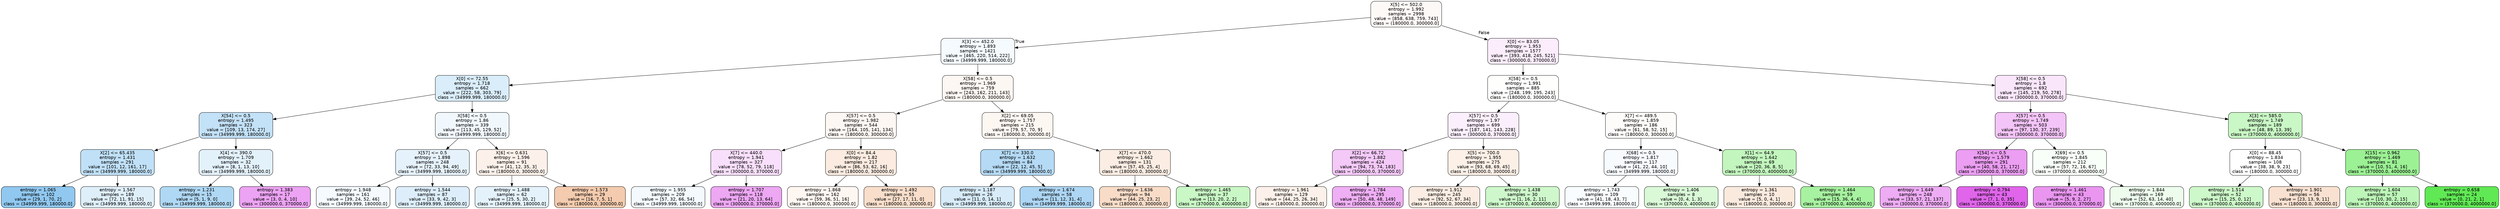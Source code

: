 digraph Tree {
node [shape=box, style="filled, rounded", color="black", fontname=helvetica] ;
edge [fontname=helvetica] ;
0 [label="X[5] <= 502.0\nentropy = 1.992\nsamples = 2998\nvalue = [858, 638, 759, 743]\nclass = (180000.0, 300000.0]", fillcolor="#e581390b"] ;
1 [label="X[3] <= 452.0\nentropy = 1.893\nsamples = 1421\nvalue = [465, 220, 514, 222]\nclass = (34999.999, 180000.0]", fillcolor="#399de50d"] ;
0 -> 1 [labeldistance=2.5, labelangle=45, headlabel="True"] ;
2 [label="X[0] <= 72.55\nentropy = 1.718\nsamples = 662\nvalue = [222, 58, 303, 79]\nclass = (34999.999, 180000.0]", fillcolor="#399de52f"] ;
1 -> 2 ;
3 [label="X[54] <= 0.5\nentropy = 1.495\nsamples = 323\nvalue = [109, 13, 174, 27]\nclass = (34999.999, 180000.0]", fillcolor="#399de54d"] ;
2 -> 3 ;
4 [label="X[2] <= 65.435\nentropy = 1.431\nsamples = 291\nvalue = [101, 12, 161, 17]\nclass = (34999.999, 180000.0]", fillcolor="#399de551"] ;
3 -> 4 ;
5 [label="entropy = 1.065\nsamples = 102\nvalue = [29, 1, 70, 2]\nclass = (34999.999, 180000.0]", fillcolor="#399de58f"] ;
4 -> 5 ;
6 [label="entropy = 1.567\nsamples = 189\nvalue = [72, 11, 91, 15]\nclass = (34999.999, 180000.0]", fillcolor="#399de529"] ;
4 -> 6 ;
7 [label="X[4] <= 390.0\nentropy = 1.709\nsamples = 32\nvalue = [8, 1, 13, 10]\nclass = (34999.999, 180000.0]", fillcolor="#399de523"] ;
3 -> 7 ;
8 [label="entropy = 1.231\nsamples = 15\nvalue = [5, 1, 9, 0]\nclass = (34999.999, 180000.0]", fillcolor="#399de566"] ;
7 -> 8 ;
9 [label="entropy = 1.383\nsamples = 17\nvalue = [3, 0, 4, 10]\nclass = (300000.0, 370000.0]", fillcolor="#d739e576"] ;
7 -> 9 ;
10 [label="X[58] <= 0.5\nentropy = 1.86\nsamples = 339\nvalue = [113, 45, 129, 52]\nclass = (34999.999, 180000.0]", fillcolor="#399de512"] ;
2 -> 10 ;
11 [label="X[57] <= 0.5\nentropy = 1.898\nsamples = 248\nvalue = [72, 33, 94, 49]\nclass = (34999.999, 180000.0]", fillcolor="#399de520"] ;
10 -> 11 ;
12 [label="entropy = 1.948\nsamples = 161\nvalue = [39, 24, 52, 46]\nclass = (34999.999, 180000.0]", fillcolor="#399de50d"] ;
11 -> 12 ;
13 [label="entropy = 1.544\nsamples = 87\nvalue = [33, 9, 42, 3]\nclass = (34999.999, 180000.0]", fillcolor="#399de52b"] ;
11 -> 13 ;
14 [label="X[6] <= 0.631\nentropy = 1.596\nsamples = 91\nvalue = [41, 12, 35, 3]\nclass = (180000.0, 300000.0]", fillcolor="#e581391b"] ;
10 -> 14 ;
15 [label="entropy = 1.488\nsamples = 62\nvalue = [25, 5, 30, 2]\nclass = (34999.999, 180000.0]", fillcolor="#399de522"] ;
14 -> 15 ;
16 [label="entropy = 1.573\nsamples = 29\nvalue = [16, 7, 5, 1]\nclass = (180000.0, 300000.0]", fillcolor="#e5813968"] ;
14 -> 16 ;
17 [label="X[58] <= 0.5\nentropy = 1.969\nsamples = 759\nvalue = [243, 162, 211, 143]\nclass = (180000.0, 300000.0]", fillcolor="#e581390f"] ;
1 -> 17 ;
18 [label="X[57] <= 0.5\nentropy = 1.982\nsamples = 544\nvalue = [164, 105, 141, 134]\nclass = (180000.0, 300000.0]", fillcolor="#e581390f"] ;
17 -> 18 ;
19 [label="X[7] <= 440.0\nentropy = 1.941\nsamples = 327\nvalue = [78, 52, 79, 118]\nclass = (300000.0, 370000.0]", fillcolor="#d739e528"] ;
18 -> 19 ;
20 [label="entropy = 1.955\nsamples = 209\nvalue = [57, 32, 66, 54]\nclass = (34999.999, 180000.0]", fillcolor="#399de50f"] ;
19 -> 20 ;
21 [label="entropy = 1.707\nsamples = 118\nvalue = [21, 20, 13, 64]\nclass = (300000.0, 370000.0]", fillcolor="#d739e571"] ;
19 -> 21 ;
22 [label="X[0] <= 84.4\nentropy = 1.82\nsamples = 217\nvalue = [86, 53, 62, 16]\nclass = (180000.0, 300000.0]", fillcolor="#e5813927"] ;
18 -> 22 ;
23 [label="entropy = 1.868\nsamples = 162\nvalue = [59, 36, 51, 16]\nclass = (180000.0, 300000.0]", fillcolor="#e5813912"] ;
22 -> 23 ;
24 [label="entropy = 1.492\nsamples = 55\nvalue = [27, 17, 11, 0]\nclass = (180000.0, 300000.0]", fillcolor="#e5813943"] ;
22 -> 24 ;
25 [label="X[2] <= 69.05\nentropy = 1.757\nsamples = 215\nvalue = [79, 57, 70, 9]\nclass = (180000.0, 300000.0]", fillcolor="#e5813910"] ;
17 -> 25 ;
26 [label="X[7] <= 330.0\nentropy = 1.632\nsamples = 84\nvalue = [22, 12, 45, 5]\nclass = (34999.999, 180000.0]", fillcolor="#399de55f"] ;
25 -> 26 ;
27 [label="entropy = 1.187\nsamples = 26\nvalue = [11, 0, 14, 1]\nclass = (34999.999, 180000.0]", fillcolor="#399de533"] ;
26 -> 27 ;
28 [label="entropy = 1.674\nsamples = 58\nvalue = [11, 12, 31, 4]\nclass = (34999.999, 180000.0]", fillcolor="#399de569"] ;
26 -> 28 ;
29 [label="X[7] <= 470.0\nentropy = 1.662\nsamples = 131\nvalue = [57, 45, 25, 4]\nclass = (180000.0, 300000.0]", fillcolor="#e5813924"] ;
25 -> 29 ;
30 [label="entropy = 1.636\nsamples = 94\nvalue = [44, 25, 23, 2]\nclass = (180000.0, 300000.0]", fillcolor="#e5813946"] ;
29 -> 30 ;
31 [label="entropy = 1.465\nsamples = 37\nvalue = [13, 20, 2, 2]\nclass = (370000.0, 4000000.0]", fillcolor="#47e5394a"] ;
29 -> 31 ;
32 [label="X[0] <= 83.05\nentropy = 1.953\nsamples = 1577\nvalue = [393, 418, 245, 521]\nclass = (300000.0, 370000.0]", fillcolor="#d739e517"] ;
0 -> 32 [labeldistance=2.5, labelangle=-45, headlabel="False"] ;
33 [label="X[58] <= 0.5\nentropy = 1.991\nsamples = 885\nvalue = [248, 199, 195, 243]\nclass = (180000.0, 300000.0]", fillcolor="#e5813902"] ;
32 -> 33 ;
34 [label="X[57] <= 0.5\nentropy = 1.97\nsamples = 699\nvalue = [187, 141, 143, 228]\nclass = (300000.0, 370000.0]", fillcolor="#d739e514"] ;
33 -> 34 ;
35 [label="X[2] <= 66.72\nentropy = 1.882\nsamples = 424\nvalue = [94, 73, 74, 183]\nclass = (300000.0, 370000.0]", fillcolor="#d739e545"] ;
34 -> 35 ;
36 [label="entropy = 1.961\nsamples = 129\nvalue = [44, 25, 26, 34]\nclass = (180000.0, 300000.0]", fillcolor="#e581391b"] ;
35 -> 36 ;
37 [label="entropy = 1.784\nsamples = 295\nvalue = [50, 48, 48, 149]\nclass = (300000.0, 370000.0]", fillcolor="#d739e567"] ;
35 -> 37 ;
38 [label="X[5] <= 700.0\nentropy = 1.955\nsamples = 275\nvalue = [93, 68, 69, 45]\nclass = (180000.0, 300000.0]", fillcolor="#e581391e"] ;
34 -> 38 ;
39 [label="entropy = 1.912\nsamples = 245\nvalue = [92, 52, 67, 34]\nclass = (180000.0, 300000.0]", fillcolor="#e5813924"] ;
38 -> 39 ;
40 [label="entropy = 1.438\nsamples = 30\nvalue = [1, 16, 2, 11]\nclass = (370000.0, 4000000.0]", fillcolor="#47e53943"] ;
38 -> 40 ;
41 [label="X[7] <= 489.5\nentropy = 1.859\nsamples = 186\nvalue = [61, 58, 52, 15]\nclass = (180000.0, 300000.0]", fillcolor="#e5813906"] ;
33 -> 41 ;
42 [label="X[68] <= 0.5\nentropy = 1.817\nsamples = 117\nvalue = [41, 22, 44, 10]\nclass = (34999.999, 180000.0]", fillcolor="#399de50a"] ;
41 -> 42 ;
43 [label="entropy = 1.743\nsamples = 109\nvalue = [41, 18, 43, 7]\nclass = (34999.999, 180000.0]", fillcolor="#399de507"] ;
42 -> 43 ;
44 [label="entropy = 1.406\nsamples = 8\nvalue = [0, 4, 1, 3]\nclass = (370000.0, 4000000.0]", fillcolor="#47e53933"] ;
42 -> 44 ;
45 [label="X[1] <= 64.9\nentropy = 1.642\nsamples = 69\nvalue = [20, 36, 8, 5]\nclass = (370000.0, 4000000.0]", fillcolor="#47e53953"] ;
41 -> 45 ;
46 [label="entropy = 1.361\nsamples = 10\nvalue = [5, 0, 4, 1]\nclass = (180000.0, 300000.0]", fillcolor="#e581392a"] ;
45 -> 46 ;
47 [label="entropy = 1.464\nsamples = 59\nvalue = [15, 36, 4, 4]\nclass = (370000.0, 4000000.0]", fillcolor="#47e5397a"] ;
45 -> 47 ;
48 [label="X[58] <= 0.5\nentropy = 1.8\nsamples = 692\nvalue = [145, 219, 50, 278]\nclass = (300000.0, 370000.0]", fillcolor="#d739e520"] ;
32 -> 48 ;
49 [label="X[57] <= 0.5\nentropy = 1.749\nsamples = 503\nvalue = [97, 130, 37, 239]\nclass = (300000.0, 370000.0]", fillcolor="#d739e54b"] ;
48 -> 49 ;
50 [label="X[54] <= 0.5\nentropy = 1.579\nsamples = 291\nvalue = [40, 58, 21, 172]\nclass = (300000.0, 370000.0]", fillcolor="#d739e57d"] ;
49 -> 50 ;
51 [label="entropy = 1.649\nsamples = 248\nvalue = [33, 57, 21, 137]\nclass = (300000.0, 370000.0]", fillcolor="#d739e56b"] ;
50 -> 51 ;
52 [label="entropy = 0.794\nsamples = 43\nvalue = [7, 1, 0, 35]\nclass = (300000.0, 370000.0]", fillcolor="#d739e5c6"] ;
50 -> 52 ;
53 [label="X[69] <= 0.5\nentropy = 1.845\nsamples = 212\nvalue = [57, 72, 16, 67]\nclass = (370000.0, 4000000.0]", fillcolor="#47e53909"] ;
49 -> 53 ;
54 [label="entropy = 1.461\nsamples = 43\nvalue = [5, 9, 2, 27]\nclass = (300000.0, 370000.0]", fillcolor="#d739e587"] ;
53 -> 54 ;
55 [label="entropy = 1.844\nsamples = 169\nvalue = [52, 63, 14, 40]\nclass = (370000.0, 4000000.0]", fillcolor="#47e53918"] ;
53 -> 55 ;
56 [label="X[3] <= 585.0\nentropy = 1.749\nsamples = 189\nvalue = [48, 89, 13, 39]\nclass = (370000.0, 4000000.0]", fillcolor="#47e5394a"] ;
48 -> 56 ;
57 [label="X[0] <= 88.45\nentropy = 1.834\nsamples = 108\nvalue = [38, 38, 9, 23]\nclass = (180000.0, 300000.0]", fillcolor="#e5813900"] ;
56 -> 57 ;
58 [label="entropy = 1.514\nsamples = 52\nvalue = [15, 25, 0, 12]\nclass = (370000.0, 4000000.0]", fillcolor="#47e53945"] ;
57 -> 58 ;
59 [label="entropy = 1.901\nsamples = 56\nvalue = [23, 13, 9, 11]\nclass = (180000.0, 300000.0]", fillcolor="#e581393b"] ;
57 -> 59 ;
60 [label="X[15] <= 0.962\nentropy = 1.469\nsamples = 81\nvalue = [10, 51, 4, 16]\nclass = (370000.0, 4000000.0]", fillcolor="#47e53989"] ;
56 -> 60 ;
61 [label="entropy = 1.604\nsamples = 57\nvalue = [10, 30, 2, 15]\nclass = (370000.0, 4000000.0]", fillcolor="#47e5395b"] ;
60 -> 61 ;
62 [label="entropy = 0.658\nsamples = 24\nvalue = [0, 21, 2, 1]\nclass = (370000.0, 4000000.0]", fillcolor="#47e539dc"] ;
60 -> 62 ;
}